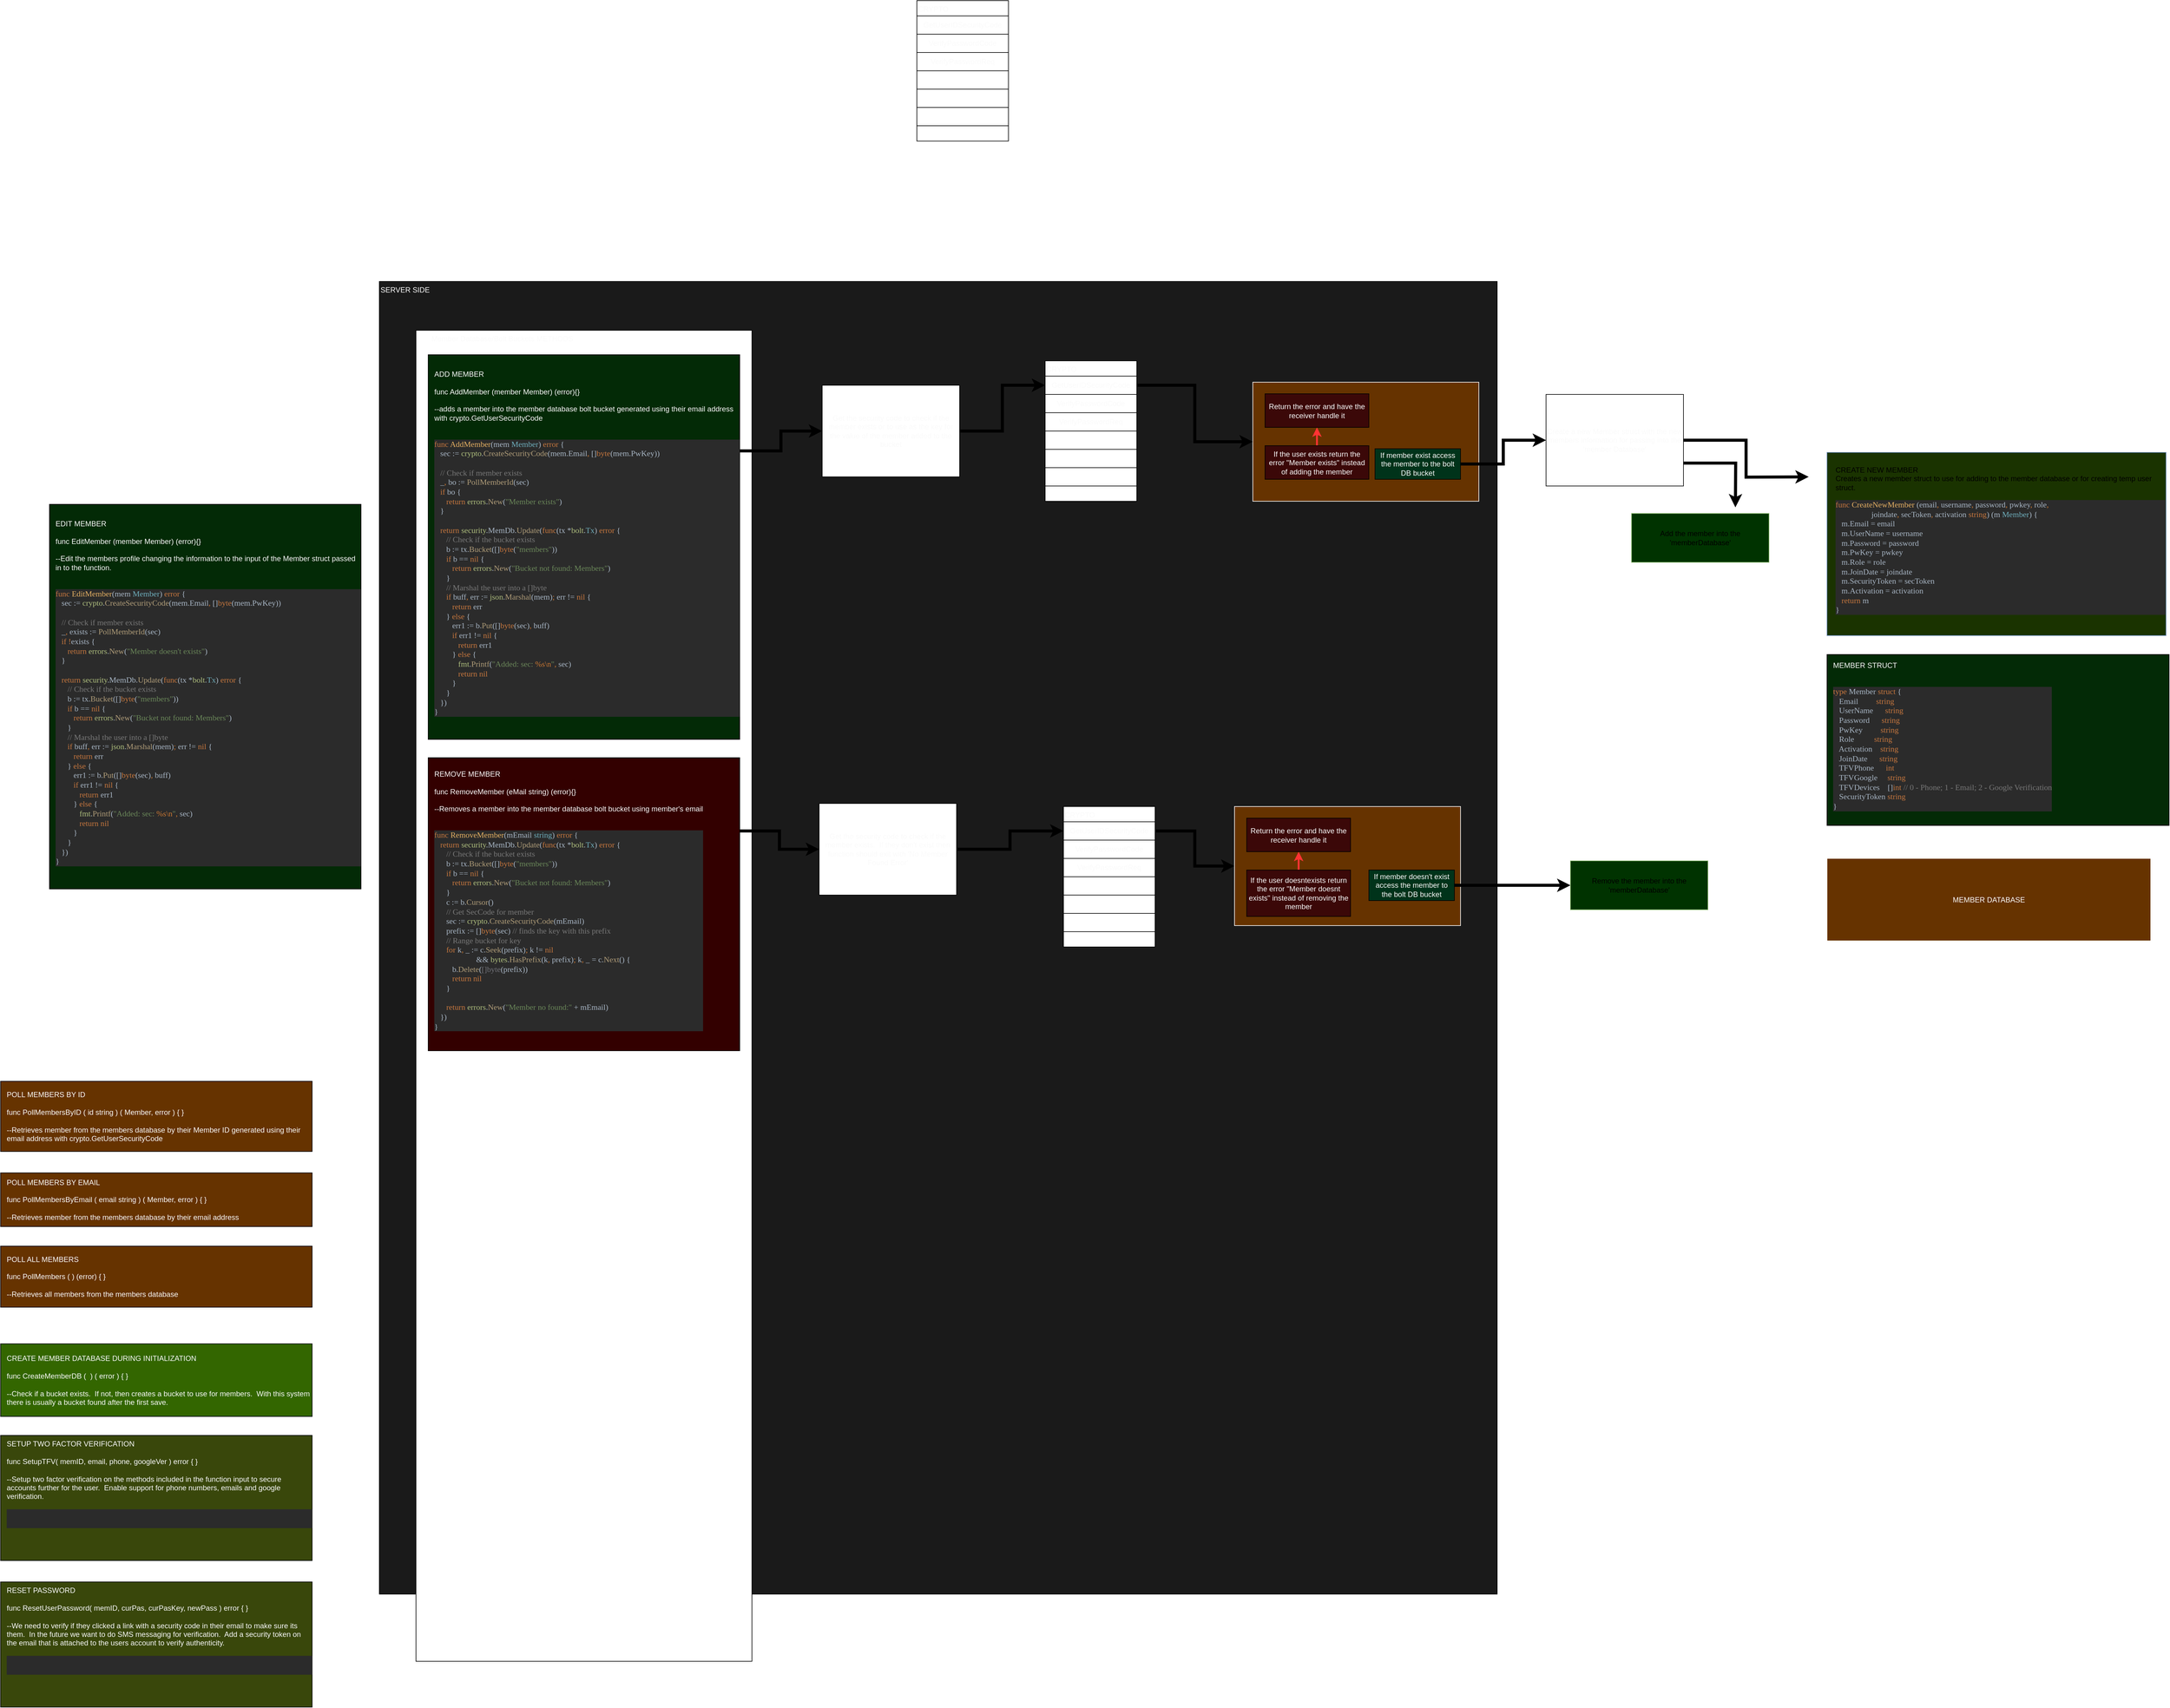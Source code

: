 <mxfile version="12.9.6" type="github">
  <diagram id="ODxXchdAwgTXNLU9TBr1" name="Page-1">
    <mxGraphModel dx="2569" dy="2229" grid="1" gridSize="10" guides="1" tooltips="1" connect="1" arrows="1" fold="1" page="1" pageScale="1" pageWidth="850" pageHeight="1100" math="0" shadow="0">
      <root>
        <mxCell id="0" />
        <mxCell id="1" parent="0" />
        <mxCell id="Krg5OAJmCBE884iFsZVr-60" value="SERVER SIDE" style="rounded=0;whiteSpace=wrap;html=1;fontColor=#FAFAFA;align=left;verticalAlign=top;fillColor=#1A1A1A;movable=0;resizable=0;rotatable=0;deletable=0;editable=0;connectable=0;" parent="1" vertex="1">
          <mxGeometry x="40" y="20" width="1830" height="2150" as="geometry" />
        </mxCell>
        <mxCell id="Krg5OAJmCBE884iFsZVr-41" value="" style="rounded=0;whiteSpace=wrap;html=1;strokeColor=#FFFFFF;fillColor=#663300;align=left;" parent="1" vertex="1">
          <mxGeometry x="1470" y="185" width="370" height="195" as="geometry" />
        </mxCell>
        <mxCell id="Krg5OAJmCBE884iFsZVr-9" value="CRYPTO" style="rounded=0;whiteSpace=wrap;html=1;fontColor=#FAFAFA;align=left;verticalAlign=top;" parent="1" vertex="1">
          <mxGeometry x="1130" y="150" width="150" height="230" as="geometry" />
        </mxCell>
        <mxCell id="Krg5OAJmCBE884iFsZVr-11" value="" style="rounded=0;whiteSpace=wrap;html=1;fontColor=#FAFAFA;" parent="1" vertex="1">
          <mxGeometry x="1130" y="295" width="150" height="30" as="geometry" />
        </mxCell>
        <mxCell id="Krg5OAJmCBE884iFsZVr-12" value="VerifyPasswordReq" style="rounded=0;whiteSpace=wrap;html=1;fontColor=#FAFAFA;" parent="1" vertex="1">
          <mxGeometry x="1130" y="235" width="150" height="30" as="geometry" />
        </mxCell>
        <mxCell id="Krg5OAJmCBE884iFsZVr-13" value="" style="rounded=0;whiteSpace=wrap;html=1;fontColor=#FAFAFA;" parent="1" vertex="1">
          <mxGeometry x="1130" y="325" width="150" height="30" as="geometry" />
        </mxCell>
        <mxCell id="eRZaWDwXWMxtU1EoFf1U-9" style="edgeStyle=orthogonalEdgeStyle;rounded=0;orthogonalLoop=1;jettySize=auto;html=1;exitX=1;exitY=0.5;exitDx=0;exitDy=0;entryX=0;entryY=0.5;entryDx=0;entryDy=0;strokeWidth=5;" edge="1" parent="1" source="Krg5OAJmCBE884iFsZVr-14" target="Krg5OAJmCBE884iFsZVr-41">
          <mxGeometry relative="1" as="geometry" />
        </mxCell>
        <mxCell id="Krg5OAJmCBE884iFsZVr-14" value="GetUserIDSecurityCode" style="rounded=0;whiteSpace=wrap;html=1;fontColor=#FAFAFA;" parent="1" vertex="1">
          <mxGeometry x="1130" y="175" width="150" height="30" as="geometry" />
        </mxCell>
        <mxCell id="Krg5OAJmCBE884iFsZVr-15" value="VerifyPasswordCode" style="rounded=0;whiteSpace=wrap;html=1;fontColor=#FAFAFA;" parent="1" vertex="1">
          <mxGeometry x="1130" y="205" width="150" height="30" as="geometry" />
        </mxCell>
        <mxCell id="Krg5OAJmCBE884iFsZVr-19" value="&amp;nbsp;&amp;nbsp;&amp;nbsp;&amp;nbsp;&amp;nbsp;&amp;nbsp; Member Database/Bolt Buckets METHODS" style="rounded=0;whiteSpace=wrap;html=1;fontColor=#FAFAFA;align=left;verticalAlign=top;" parent="1" vertex="1">
          <mxGeometry x="100" y="100" width="550" height="2180" as="geometry" />
        </mxCell>
        <mxCell id="eRZaWDwXWMxtU1EoFf1U-7" style="edgeStyle=orthogonalEdgeStyle;rounded=0;orthogonalLoop=1;jettySize=auto;html=1;exitX=1;exitY=0.25;exitDx=0;exitDy=0;entryX=0;entryY=0.5;entryDx=0;entryDy=0;strokeWidth=5;" edge="1" parent="1" source="Krg5OAJmCBE884iFsZVr-8" target="Krg5OAJmCBE884iFsZVr-26">
          <mxGeometry relative="1" as="geometry" />
        </mxCell>
        <mxCell id="Krg5OAJmCBE884iFsZVr-8" value="&lt;div&gt;ADD MEMBER&lt;br&gt;&lt;/div&gt;&lt;div&gt;&lt;br&gt;&lt;/div&gt;&lt;div&gt;func AddMember (member Member) (error){}&lt;/div&gt;&lt;div&gt;&lt;br&gt;&lt;/div&gt;&lt;div&gt;--adds a member into the member database bolt bucket generated using their email address with crypto.GetUserSecurityCode&lt;/div&gt;&lt;div&gt;&lt;br&gt;&lt;/div&gt;&lt;div&gt;&lt;pre style=&quot;background-color: #2b2b2b ; color: #a9b7c6 ; font-family: &amp;#34;consolas&amp;#34; ; font-size: 9.8pt&quot;&gt;&lt;span style=&quot;color: #c7773e&quot;&gt;func &lt;/span&gt;&lt;span style=&quot;color: #e6b163&quot;&gt;AddMember&lt;/span&gt;(mem &lt;span style=&quot;color: #6fafbd&quot;&gt;Member&lt;/span&gt;) &lt;span style=&quot;color: #c7773e&quot;&gt;error &lt;/span&gt;{&lt;br&gt;   sec := &lt;span style=&quot;color: #afbf7e&quot;&gt;crypto&lt;/span&gt;.&lt;span style=&quot;color: #b09d79&quot;&gt;CreateSecurityCode&lt;/span&gt;(mem.Email&lt;span style=&quot;color: #cc7832&quot;&gt;, &lt;/span&gt;[]&lt;span style=&quot;color: #c7773e&quot;&gt;byte&lt;/span&gt;(mem.PwKey))&lt;br&gt;&lt;br&gt;   &lt;span style=&quot;color: #787878&quot;&gt;// Check if member exists&lt;br&gt;&lt;/span&gt;&lt;span style=&quot;color: #787878&quot;&gt;   &lt;/span&gt;_&lt;span style=&quot;color: #cc7832&quot;&gt;, &lt;/span&gt;bo := &lt;span style=&quot;color: #b09d79&quot;&gt;PollMemberId&lt;/span&gt;(sec)&lt;br&gt;   &lt;span style=&quot;color: #c7773e&quot;&gt;if &lt;/span&gt;bo {&lt;br&gt;      &lt;span style=&quot;color: #c7773e&quot;&gt;return &lt;/span&gt;&lt;span style=&quot;color: #afbf7e&quot;&gt;errors&lt;/span&gt;.&lt;span style=&quot;color: #b09d79&quot;&gt;New&lt;/span&gt;(&lt;span style=&quot;color: #6a8759&quot;&gt;&quot;Member exists&quot;&lt;/span&gt;)&lt;br&gt;   }&lt;br&gt;&lt;br&gt;   &lt;span style=&quot;color: #c7773e&quot;&gt;return &lt;/span&gt;&lt;span style=&quot;color: #afbf7e&quot;&gt;security&lt;/span&gt;.MemDb.&lt;span style=&quot;color: #b09d79&quot;&gt;Update&lt;/span&gt;(&lt;span style=&quot;color: #c7773e&quot;&gt;func&lt;/span&gt;(tx *&lt;span style=&quot;color: #afbf7e&quot;&gt;bolt&lt;/span&gt;.&lt;span style=&quot;color: #6fafbd&quot;&gt;Tx&lt;/span&gt;) &lt;span style=&quot;color: #c7773e&quot;&gt;error &lt;/span&gt;{&lt;br&gt;      &lt;span style=&quot;color: #787878&quot;&gt;// Check if the bucket exists&lt;br&gt;&lt;/span&gt;&lt;span style=&quot;color: #787878&quot;&gt;      &lt;/span&gt;b := tx.&lt;span style=&quot;color: #b09d79&quot;&gt;Bucket&lt;/span&gt;([]&lt;span style=&quot;color: #c7773e&quot;&gt;byte&lt;/span&gt;(&lt;span style=&quot;color: #6a8759&quot;&gt;&quot;members&quot;&lt;/span&gt;))&lt;br&gt;      &lt;span style=&quot;color: #c7773e&quot;&gt;if &lt;/span&gt;b == &lt;span style=&quot;color: #c7773e&quot;&gt;nil &lt;/span&gt;{&lt;br&gt;         &lt;span style=&quot;color: #c7773e&quot;&gt;return &lt;/span&gt;&lt;span style=&quot;color: #afbf7e&quot;&gt;errors&lt;/span&gt;.&lt;span style=&quot;color: #b09d79&quot;&gt;New&lt;/span&gt;(&lt;span style=&quot;color: #6a8759&quot;&gt;&quot;Bucket not found: Members&quot;&lt;/span&gt;)&lt;br&gt;      }&lt;br&gt;      &lt;span style=&quot;color: #787878&quot;&gt;// Marshal the user into a []byte&lt;br&gt;&lt;/span&gt;&lt;span style=&quot;color: #787878&quot;&gt;      &lt;/span&gt;&lt;span style=&quot;color: #c7773e&quot;&gt;if &lt;/span&gt;buff&lt;span style=&quot;color: #cc7832&quot;&gt;, &lt;/span&gt;err := &lt;span style=&quot;color: #afbf7e&quot;&gt;json&lt;/span&gt;.&lt;span style=&quot;color: #b09d79&quot;&gt;Marshal&lt;/span&gt;(mem)&lt;span style=&quot;color: #cc7832&quot;&gt;; &lt;/span&gt;err != &lt;span style=&quot;color: #c7773e&quot;&gt;nil &lt;/span&gt;{&lt;br&gt;         &lt;span style=&quot;color: #c7773e&quot;&gt;return &lt;/span&gt;err&lt;br&gt;      } &lt;span style=&quot;color: #c7773e&quot;&gt;else &lt;/span&gt;{&lt;br&gt;         err1 := b.&lt;span style=&quot;color: #b09d79&quot;&gt;Put&lt;/span&gt;([]&lt;span style=&quot;color: #c7773e&quot;&gt;byte&lt;/span&gt;(sec)&lt;span style=&quot;color: #cc7832&quot;&gt;, &lt;/span&gt;buff)&lt;br&gt;         &lt;span style=&quot;color: #c7773e&quot;&gt;if &lt;/span&gt;err1 != &lt;span style=&quot;color: #c7773e&quot;&gt;nil &lt;/span&gt;{&lt;br&gt;            &lt;span style=&quot;color: #c7773e&quot;&gt;return &lt;/span&gt;err1&lt;br&gt;         } &lt;span style=&quot;color: #c7773e&quot;&gt;else &lt;/span&gt;{&lt;br&gt;            &lt;span style=&quot;color: #afbf7e&quot;&gt;fmt&lt;/span&gt;.&lt;span style=&quot;color: #b09d79&quot;&gt;Printf&lt;/span&gt;(&lt;span style=&quot;color: #6a8759&quot;&gt;&quot;Added: sec: &lt;/span&gt;&lt;span style=&quot;color: #cc7832&quot;&gt;%s\n&lt;/span&gt;&lt;span style=&quot;color: #6a8759&quot;&gt;&quot;&lt;/span&gt;&lt;span style=&quot;color: #cc7832&quot;&gt;, &lt;/span&gt;sec)&lt;br&gt;            &lt;span style=&quot;color: #c7773e&quot;&gt;return nil&lt;br&gt;&lt;/span&gt;&lt;span style=&quot;color: #c7773e&quot;&gt;         &lt;/span&gt;}&lt;br&gt;      }&lt;br&gt;   })&lt;br&gt;}&lt;/pre&gt;&lt;/div&gt;" style="rounded=0;whiteSpace=wrap;html=1;fontColor=#FAFAFA;align=left;spacingLeft=8;fillColor=#032A06;" parent="1" vertex="1">
          <mxGeometry x="120" y="140" width="510" height="630" as="geometry" />
        </mxCell>
        <mxCell id="eRZaWDwXWMxtU1EoFf1U-29" style="edgeStyle=orthogonalEdgeStyle;rounded=0;orthogonalLoop=1;jettySize=auto;html=1;exitX=1;exitY=0.25;exitDx=0;exitDy=0;entryX=0;entryY=0.5;entryDx=0;entryDy=0;strokeWidth=5;" edge="1" parent="1" source="Krg5OAJmCBE884iFsZVr-21" target="eRZaWDwXWMxtU1EoFf1U-17">
          <mxGeometry relative="1" as="geometry" />
        </mxCell>
        <mxCell id="Krg5OAJmCBE884iFsZVr-21" value="&lt;div&gt;REMOVE MEMBER&lt;br&gt;&lt;/div&gt;&lt;div&gt;&lt;br&gt;&lt;/div&gt;&lt;div&gt;func RemoveMember (eMail string) (error){}&lt;/div&gt;&lt;div&gt;&lt;br&gt;&lt;/div&gt;&lt;div&gt;--Removes a member into the member database bolt bucket using member&#39;s email&lt;br&gt;&lt;/div&gt;&lt;div&gt;&lt;br&gt;&lt;/div&gt;&lt;div&gt;&lt;pre style=&quot;background-color: #2b2b2b ; color: #a9b7c6 ; font-family: &amp;#34;consolas&amp;#34; ; font-size: 9.8pt&quot;&gt;&lt;span style=&quot;color: #c7773e&quot;&gt;func &lt;/span&gt;&lt;span style=&quot;color: #e6b163&quot;&gt;RemoveMember&lt;/span&gt;(mEmail &lt;span style=&quot;color: #6fafbd&quot;&gt;string&lt;/span&gt;) &lt;span style=&quot;color: #c7773e&quot;&gt;error &lt;/span&gt;{&lt;br&gt;   &lt;span style=&quot;color: #c7773e&quot;&gt;return &lt;/span&gt;&lt;span style=&quot;color: #afbf7e&quot;&gt;security&lt;/span&gt;.MemDb.&lt;span style=&quot;color: #b09d79&quot;&gt;Update&lt;/span&gt;(&lt;span style=&quot;color: #c7773e&quot;&gt;func&lt;/span&gt;(tx *&lt;span style=&quot;color: #afbf7e&quot;&gt;bolt&lt;/span&gt;.&lt;span style=&quot;color: #6fafbd&quot;&gt;Tx&lt;/span&gt;) &lt;span style=&quot;color: #c7773e&quot;&gt;error &lt;/span&gt;{&lt;br&gt;      &lt;span style=&quot;color: #787878&quot;&gt;// Check if the bucket exists&lt;br&gt;&lt;/span&gt;&lt;span style=&quot;color: #787878&quot;&gt;      &lt;/span&gt;b := tx.&lt;span style=&quot;color: #b09d79&quot;&gt;Bucket&lt;/span&gt;([]&lt;span style=&quot;color: #c7773e&quot;&gt;byte&lt;/span&gt;(&lt;span style=&quot;color: #6a8759&quot;&gt;&quot;members&quot;&lt;/span&gt;))&lt;br&gt;      &lt;span style=&quot;color: #c7773e&quot;&gt;if &lt;/span&gt;b == &lt;span style=&quot;color: #c7773e&quot;&gt;nil &lt;/span&gt;{&lt;br&gt;         &lt;span style=&quot;color: #c7773e&quot;&gt;return &lt;/span&gt;&lt;span style=&quot;color: #afbf7e&quot;&gt;errors&lt;/span&gt;.&lt;span style=&quot;color: #b09d79&quot;&gt;New&lt;/span&gt;(&lt;span style=&quot;color: #6a8759&quot;&gt;&quot;Bucket not found: Members&quot;&lt;/span&gt;)&lt;br&gt;      }&lt;br&gt;      c := b.&lt;span style=&quot;color: #b09d79&quot;&gt;Cursor&lt;/span&gt;()&lt;br&gt;      &lt;span style=&quot;color: #787878&quot;&gt;// Get SecCode for member&lt;br&gt;&lt;/span&gt;&lt;span style=&quot;color: #787878&quot;&gt;      &lt;/span&gt;sec := &lt;span style=&quot;color: #afbf7e&quot;&gt;crypto&lt;/span&gt;.&lt;span style=&quot;color: #b09d79&quot;&gt;CreateSecurityCode&lt;/span&gt;(mEmail&lt;span style=&quot;color: #6fafbd&quot;&gt;&lt;/span&gt;)&lt;br&gt;      prefix := []&lt;span style=&quot;color: #c7773e&quot;&gt;byte&lt;/span&gt;(sec) &lt;span style=&quot;color: #787878&quot;&gt;// finds the key with this prefix&lt;br&gt;&lt;/span&gt;&lt;span style=&quot;color: #787878&quot;&gt;      // Range bucket for key&lt;br&gt;&lt;/span&gt;&lt;span style=&quot;color: #787878&quot;&gt;      &lt;/span&gt;&lt;span style=&quot;color: #c7773e&quot;&gt;for &lt;/span&gt;k&lt;span style=&quot;color: #cc7832&quot;&gt;, &lt;/span&gt;_ := c.&lt;span style=&quot;color: #b09d79&quot;&gt;Seek&lt;/span&gt;(prefix)&lt;span style=&quot;color: #cc7832&quot;&gt;; &lt;/span&gt;k != &lt;span style=&quot;color: #c7773e&quot;&gt;nil &lt;/span&gt;&lt;br&gt;                     &amp;amp;&amp;amp; &lt;span style=&quot;color: #afbf7e&quot;&gt;bytes&lt;/span&gt;.&lt;span style=&quot;color: #b09d79&quot;&gt;HasPrefix&lt;/span&gt;(k&lt;span style=&quot;color: #cc7832&quot;&gt;, &lt;/span&gt;prefix)&lt;span style=&quot;color: #cc7832&quot;&gt;; &lt;/span&gt;k&lt;span style=&quot;color: #cc7832&quot;&gt;, &lt;/span&gt;_ = c.&lt;span style=&quot;color: #b09d79&quot;&gt;Next&lt;/span&gt;() {&lt;br&gt;         b.&lt;span style=&quot;color: #b09d79&quot;&gt;Delete&lt;/span&gt;(&lt;span style=&quot;color: #72737a&quot;&gt;[]byte&lt;/span&gt;(prefix))&lt;br&gt;         &lt;span style=&quot;color: #c7773e&quot;&gt;return nil&lt;br&gt;&lt;/span&gt;&lt;span style=&quot;color: #c7773e&quot;&gt;      &lt;/span&gt;}&lt;br&gt;&lt;br&gt;      &lt;span style=&quot;color: #c7773e&quot;&gt;return &lt;/span&gt;&lt;span style=&quot;color: #afbf7e&quot;&gt;errors&lt;/span&gt;.&lt;span style=&quot;color: #b09d79&quot;&gt;New&lt;/span&gt;(&lt;span style=&quot;color: #6a8759&quot;&gt;&quot;Member no found:&quot; &lt;/span&gt;+ mEmail&lt;span style=&quot;color: #6fafbd&quot;&gt;&lt;/span&gt;)&lt;br&gt;   })&lt;br&gt;}&lt;/pre&gt;&lt;/div&gt;" style="rounded=0;whiteSpace=wrap;html=1;fontColor=#FAFAFA;align=left;spacingLeft=8;fillColor=#330000;" parent="1" vertex="1">
          <mxGeometry x="120" y="800" width="510" height="480" as="geometry" />
        </mxCell>
        <mxCell id="Krg5OAJmCBE884iFsZVr-22" value="&lt;div&gt;POLL ALL MEMBERS&lt;br&gt;&lt;/div&gt;&lt;div&gt;&lt;br&gt;&lt;/div&gt;&lt;div&gt;func PollMembers ( ) (error) { }&lt;/div&gt;&lt;div&gt;&lt;br&gt;&lt;/div&gt;&lt;div&gt;--Retrieves all members from the members database&lt;br&gt;&lt;/div&gt;" style="rounded=0;whiteSpace=wrap;html=1;fontColor=#FAFAFA;align=left;spacingLeft=8;fillColor=#663300;" parent="1" vertex="1">
          <mxGeometry x="-580" y="1600" width="510" height="100" as="geometry" />
        </mxCell>
        <mxCell id="Krg5OAJmCBE884iFsZVr-23" value="&lt;div&gt;POLL MEMBERS BY ID&lt;br&gt;&lt;/div&gt;&lt;div&gt;&lt;br&gt;&lt;/div&gt;&lt;div&gt;func PollMembersByID ( id string ) ( Member, error ) { }&lt;/div&gt;&lt;div&gt;&lt;br&gt;&lt;/div&gt;&lt;div&gt;--Retrieves member from the members database by their Member ID generated using their email address with crypto.GetUserSecurityCode&lt;br&gt;&lt;/div&gt;" style="rounded=0;whiteSpace=wrap;html=1;fontColor=#FAFAFA;align=left;spacingLeft=8;fillColor=#663300;" parent="1" vertex="1">
          <mxGeometry x="-580" y="1330" width="510" height="115" as="geometry" />
        </mxCell>
        <mxCell id="Krg5OAJmCBE884iFsZVr-24" value="&lt;div&gt;POLL MEMBERS BY EMAIL&lt;br&gt;&lt;/div&gt;&lt;div&gt;&lt;br&gt;&lt;/div&gt;&lt;div&gt;func PollMembersByEmail ( email string ) ( Member, error ) { }&lt;/div&gt;&lt;div&gt;&lt;br&gt;&lt;/div&gt;&lt;div&gt;--Retrieves member from the members database by their email address&lt;br&gt;&lt;/div&gt;" style="rounded=0;whiteSpace=wrap;html=1;fontColor=#FAFAFA;align=left;spacingLeft=8;fillColor=#663300;" parent="1" vertex="1">
          <mxGeometry x="-580" y="1480" width="510" height="88" as="geometry" />
        </mxCell>
        <mxCell id="Krg5OAJmCBE884iFsZVr-25" value="&lt;div&gt;CREATE MEMBER DATABASE DURING INITIALIZATION&lt;br&gt;&lt;/div&gt;&lt;div&gt;&lt;br&gt;&lt;/div&gt;&lt;div&gt;func CreateMemberDB (&amp;nbsp; ) ( error ) { }&lt;/div&gt;&lt;div&gt;&lt;br&gt;&lt;/div&gt;&lt;div&gt;--Check if a bucket exists.&amp;nbsp; If not, then creates a bucket to use for members.&amp;nbsp; With this system there is usually a bucket found after the first save.&lt;br&gt;&lt;/div&gt;" style="rounded=0;whiteSpace=wrap;html=1;fontColor=#FAFAFA;align=left;spacingLeft=8;fillColor=#336600;" parent="1" vertex="1">
          <mxGeometry x="-580" y="1760" width="510" height="119" as="geometry" />
        </mxCell>
        <mxCell id="eRZaWDwXWMxtU1EoFf1U-8" style="edgeStyle=orthogonalEdgeStyle;rounded=0;orthogonalLoop=1;jettySize=auto;html=1;exitX=1;exitY=0.5;exitDx=0;exitDy=0;entryX=0;entryY=0.5;entryDx=0;entryDy=0;strokeWidth=5;" edge="1" parent="1" source="Krg5OAJmCBE884iFsZVr-26" target="Krg5OAJmCBE884iFsZVr-14">
          <mxGeometry relative="1" as="geometry" />
        </mxCell>
        <mxCell id="Krg5OAJmCBE884iFsZVr-26" value="Get the security code to check if the member exists or to use as the key for the value of the member added to the bucket" style="rounded=0;whiteSpace=wrap;html=1;fontColor=#FAFAFA;" parent="1" vertex="1">
          <mxGeometry x="765" y="190" width="225" height="150" as="geometry" />
        </mxCell>
        <mxCell id="Krg5OAJmCBE884iFsZVr-45" style="edgeStyle=orthogonalEdgeStyle;rounded=0;orthogonalLoop=1;jettySize=auto;html=1;exitX=0.5;exitY=0;exitDx=0;exitDy=0;entryX=0.5;entryY=1;entryDx=0;entryDy=0;strokeColor=#FF3333;strokeWidth=3;" parent="1" source="Krg5OAJmCBE884iFsZVr-29" target="Krg5OAJmCBE884iFsZVr-44" edge="1">
          <mxGeometry relative="1" as="geometry" />
        </mxCell>
        <mxCell id="Krg5OAJmCBE884iFsZVr-29" value="If the user exists return the error &quot;Member exists&quot; instead of adding the member" style="rounded=0;whiteSpace=wrap;html=1;fontColor=#FAFAFA;fillColor=#3B0808;" parent="1" vertex="1">
          <mxGeometry x="1490" y="289" width="170" height="55" as="geometry" />
        </mxCell>
        <mxCell id="Krg5OAJmCBE884iFsZVr-33" value="MEMBER DATABASE" style="rounded=0;whiteSpace=wrap;html=1;fontColor=#FAFAFA;strokeColor=#FFFFFF;fillColor=#663300;" parent="1" vertex="1">
          <mxGeometry x="2410" y="965" width="530" height="135" as="geometry" />
        </mxCell>
        <mxCell id="eRZaWDwXWMxtU1EoFf1U-13" style="edgeStyle=orthogonalEdgeStyle;rounded=0;orthogonalLoop=1;jettySize=auto;html=1;exitX=1;exitY=0.5;exitDx=0;exitDy=0;strokeWidth=5;" edge="1" parent="1" source="Krg5OAJmCBE884iFsZVr-35" target="eRZaWDwXWMxtU1EoFf1U-10">
          <mxGeometry relative="1" as="geometry" />
        </mxCell>
        <mxCell id="Krg5OAJmCBE884iFsZVr-35" value="&lt;div&gt;If member exist access the member to the bolt DB bucket&lt;br&gt;&lt;/div&gt;" style="rounded=0;whiteSpace=wrap;html=1;fontColor=#FAFAFA;fillColor=#00331A;" parent="1" vertex="1">
          <mxGeometry x="1670" y="294" width="140" height="50" as="geometry" />
        </mxCell>
        <mxCell id="Krg5OAJmCBE884iFsZVr-44" value="Return the error and have the receiver handle it" style="rounded=0;whiteSpace=wrap;html=1;fontColor=#FAFAFA;fillColor=#3B0808;" parent="1" vertex="1">
          <mxGeometry x="1490" y="204" width="170" height="55" as="geometry" />
        </mxCell>
        <mxCell id="cZtBj0m-440TL1Us-F3j-1" value="&lt;div&gt;RESET PASSWORD&lt;br&gt;&lt;/div&gt;&lt;div&gt;&lt;br&gt;&lt;/div&gt;&lt;div&gt;func ResetUserPassword( memID, curPas, curPasKey, newPass ) error { }&lt;/div&gt;&lt;div&gt;&lt;br&gt;&lt;/div&gt;&lt;div&gt;--We need to verify if they clicked a link with a security code in their email to make sure its them.&amp;nbsp; In the future we want to do SMS messaging for verification.&amp;nbsp; Add a security token on the email that is attached to the users account to verify authenticity.&lt;br&gt;&lt;/div&gt;&lt;div&gt;&lt;pre style=&quot;background-color: #2b2b2b ; color: #a9b7c6 ; font-family: &amp;#34;consolas&amp;#34; ; font-size: 9.8pt&quot;&gt;&lt;br&gt;&lt;br&gt;&lt;/pre&gt;&lt;/div&gt;" style="rounded=0;whiteSpace=wrap;html=1;fontColor=#FAFAFA;align=left;spacingLeft=8;fillColor=#39470B;verticalAlign=top;" parent="1" vertex="1">
          <mxGeometry x="-580" y="2150" width="510" height="205" as="geometry" />
        </mxCell>
        <mxCell id="cZtBj0m-440TL1Us-F3j-2" value="&lt;div&gt;SETUP TWO FACTOR VERIFICATION&lt;br&gt;&lt;/div&gt;&lt;div&gt;&lt;br&gt;&lt;/div&gt;&lt;div&gt;func SetupTFV( memID, email, phone, googleVer ) error { }&lt;/div&gt;&lt;div&gt;&lt;br&gt;&lt;/div&gt;&lt;div&gt;--Setup two factor verification on the methods included in the function input to secure accounts further for the user.&amp;nbsp; Enable support for phone numbers, emails and google verification.&lt;br&gt;&lt;/div&gt;&lt;div&gt;&lt;pre style=&quot;background-color: #2b2b2b ; color: #a9b7c6 ; font-family: &amp;#34;consolas&amp;#34; ; font-size: 9.8pt&quot;&gt;&lt;br&gt;&lt;br&gt;&lt;/pre&gt;&lt;/div&gt;" style="rounded=0;whiteSpace=wrap;html=1;fontColor=#FAFAFA;align=left;spacingLeft=8;fillColor=#39470B;verticalAlign=top;" parent="1" vertex="1">
          <mxGeometry x="-580" y="1910" width="510" height="205" as="geometry" />
        </mxCell>
        <mxCell id="cZtBj0m-440TL1Us-F3j-3" value="&lt;div&gt;MEMBER STRUCT&lt;br&gt;&lt;/div&gt;&lt;div&gt;&lt;br&gt;&lt;/div&gt;&lt;div&gt;&lt;pre style=&quot;background-color: #2b2b2b ; color: #a9b7c6 ; font-family: &amp;#34;consolas&amp;#34; ; font-size: 9.8pt&quot;&gt;&lt;span style=&quot;color: #c7773e&quot;&gt;type &lt;/span&gt;Member &lt;span style=&quot;color: #c7773e&quot;&gt;struct &lt;/span&gt;{&lt;br&gt;   Email         &lt;span style=&quot;color: #c7773e&quot;&gt;string&lt;br&gt;&lt;/span&gt;&lt;span style=&quot;color: #c7773e&quot;&gt;   &lt;/span&gt;UserName      &lt;span style=&quot;color: #c7773e&quot;&gt;string&lt;br&gt;&lt;/span&gt;&lt;span style=&quot;color: #c7773e&quot;&gt;   &lt;/span&gt;Password      &lt;span style=&quot;color: #c7773e&quot;&gt;string&lt;br&gt;&lt;/span&gt;&lt;span style=&quot;color: #c7773e&quot;&gt;   &lt;/span&gt;PwKey         &lt;span style=&quot;color: #c7773e&quot;&gt;string&lt;br&gt;&lt;/span&gt;&lt;span style=&quot;color: #c7773e&quot;&gt;   &lt;/span&gt;Role          &lt;span style=&quot;color: #c7773e&quot;&gt;string&lt;br&gt;&lt;/span&gt;&lt;span style=&quot;color: #c7773e&quot;&gt;   &lt;/span&gt;Activation    &lt;span style=&quot;color: #c7773e&quot;&gt;string&lt;br&gt;&lt;/span&gt;&lt;span style=&quot;color: #c7773e&quot;&gt;   &lt;/span&gt;JoinDate      &lt;span style=&quot;color: #c7773e&quot;&gt;string&lt;br&gt;&lt;/span&gt;&lt;span style=&quot;color: #c7773e&quot;&gt;   &lt;/span&gt;TFVPhone      &lt;span style=&quot;color: #c7773e&quot;&gt;int&lt;br&gt;&lt;/span&gt;&lt;span style=&quot;color: #c7773e&quot;&gt;   &lt;/span&gt;TFVGoogle     &lt;span style=&quot;color: #c7773e&quot;&gt;string&lt;br&gt;&lt;/span&gt;&lt;span style=&quot;color: #c7773e&quot;&gt;   &lt;/span&gt;TFVDevices    []&lt;span style=&quot;color: #c7773e&quot;&gt;int &lt;/span&gt;&lt;span style=&quot;color: #787878&quot;&gt;// 0 - Phone; 1 - Email; 2 - Google Verification&lt;br&gt;&lt;/span&gt;&lt;span style=&quot;color: #787878&quot;&gt;   &lt;/span&gt;SecurityToken &lt;span style=&quot;color: #c7773e&quot;&gt;string&lt;br&gt;&lt;/span&gt;}&lt;/pre&gt;&lt;/div&gt;" style="rounded=0;whiteSpace=wrap;html=1;fontColor=#FAFAFA;align=left;spacingLeft=8;fillColor=#032A06;" parent="1" vertex="1">
          <mxGeometry x="2410" y="631" width="560" height="280" as="geometry" />
        </mxCell>
        <mxCell id="eRZaWDwXWMxtU1EoFf1U-1" value="CRYPTO" style="rounded=0;whiteSpace=wrap;html=1;fontColor=#FAFAFA;align=left;verticalAlign=top;" vertex="1" parent="1">
          <mxGeometry x="920" y="-440" width="150" height="230" as="geometry" />
        </mxCell>
        <mxCell id="eRZaWDwXWMxtU1EoFf1U-2" value="" style="rounded=0;whiteSpace=wrap;html=1;fontColor=#FAFAFA;" vertex="1" parent="1">
          <mxGeometry x="920" y="-295" width="150" height="30" as="geometry" />
        </mxCell>
        <mxCell id="eRZaWDwXWMxtU1EoFf1U-3" value="VerifyPasswordReq" style="rounded=0;whiteSpace=wrap;html=1;fontColor=#FAFAFA;" vertex="1" parent="1">
          <mxGeometry x="920" y="-355" width="150" height="30" as="geometry" />
        </mxCell>
        <mxCell id="eRZaWDwXWMxtU1EoFf1U-4" value="" style="rounded=0;whiteSpace=wrap;html=1;fontColor=#FAFAFA;" vertex="1" parent="1">
          <mxGeometry x="920" y="-265" width="150" height="30" as="geometry" />
        </mxCell>
        <mxCell id="eRZaWDwXWMxtU1EoFf1U-5" value="GetUserIDSecurityCode" style="rounded=0;whiteSpace=wrap;html=1;fontColor=#FAFAFA;" vertex="1" parent="1">
          <mxGeometry x="920" y="-415" width="150" height="30" as="geometry" />
        </mxCell>
        <mxCell id="eRZaWDwXWMxtU1EoFf1U-6" value="VerifyPasswordCode" style="rounded=0;whiteSpace=wrap;html=1;fontColor=#FAFAFA;" vertex="1" parent="1">
          <mxGeometry x="920" y="-385" width="150" height="30" as="geometry" />
        </mxCell>
        <mxCell id="eRZaWDwXWMxtU1EoFf1U-14" style="edgeStyle=orthogonalEdgeStyle;rounded=0;orthogonalLoop=1;jettySize=auto;html=1;exitX=1;exitY=0.5;exitDx=0;exitDy=0;strokeWidth=5;" edge="1" parent="1" source="eRZaWDwXWMxtU1EoFf1U-10">
          <mxGeometry relative="1" as="geometry">
            <mxPoint x="2380" y="340" as="targetPoint" />
          </mxGeometry>
        </mxCell>
        <mxCell id="eRZaWDwXWMxtU1EoFf1U-16" style="edgeStyle=orthogonalEdgeStyle;rounded=0;orthogonalLoop=1;jettySize=auto;html=1;exitX=1;exitY=0.75;exitDx=0;exitDy=0;strokeWidth=5;" edge="1" parent="1" source="eRZaWDwXWMxtU1EoFf1U-10">
          <mxGeometry relative="1" as="geometry">
            <mxPoint x="2260" y="390" as="targetPoint" />
          </mxGeometry>
        </mxCell>
        <mxCell id="eRZaWDwXWMxtU1EoFf1U-10" value="Create a new Member struct with the new members information for passing into the &#39;member Database&#39;" style="rounded=0;whiteSpace=wrap;html=1;fontColor=#FAFAFA;" vertex="1" parent="1">
          <mxGeometry x="1950" y="205" width="225" height="150" as="geometry" />
        </mxCell>
        <mxCell id="eRZaWDwXWMxtU1EoFf1U-11" value="&lt;div&gt;EDIT MEMBER&lt;br&gt;&lt;/div&gt;&lt;div&gt;&lt;br&gt;&lt;/div&gt;&lt;div&gt;func EditMember (member Member) (error){}&lt;/div&gt;&lt;div&gt;&lt;br&gt;&lt;/div&gt;&lt;div&gt;--Edit the members profile changing the information to the input of the Member struct passed in to the function.&lt;br&gt;&lt;/div&gt;&lt;div&gt;&lt;br&gt;&lt;/div&gt;&lt;div&gt;&lt;pre style=&quot;background-color: #2b2b2b ; color: #a9b7c6 ; font-family: &amp;#34;consolas&amp;#34; ; font-size: 9.8pt&quot;&gt;&lt;span style=&quot;color: #c7773e&quot;&gt;func &lt;/span&gt;&lt;span style=&quot;color: #e6b163&quot;&gt;EditMember&lt;/span&gt;(mem &lt;span style=&quot;color: #6fafbd&quot;&gt;Member&lt;/span&gt;) &lt;span style=&quot;color: #c7773e&quot;&gt;error &lt;/span&gt;{&lt;br&gt;   sec := &lt;span style=&quot;color: #afbf7e&quot;&gt;crypto&lt;/span&gt;.&lt;span style=&quot;color: #b09d79&quot;&gt;CreateSecurityCode&lt;/span&gt;(mem.Email&lt;span style=&quot;color: #cc7832&quot;&gt;, &lt;/span&gt;[]&lt;span style=&quot;color: #c7773e&quot;&gt;byte&lt;/span&gt;(mem.PwKey))&lt;br&gt;&lt;br&gt;   &lt;span style=&quot;color: #787878&quot;&gt;// Check if member exists&lt;br&gt;&lt;/span&gt;&lt;span style=&quot;color: #787878&quot;&gt;   &lt;/span&gt;_&lt;span style=&quot;color: #cc7832&quot;&gt;, &lt;/span&gt;exists := &lt;span style=&quot;color: #b09d79&quot;&gt;PollMemberId&lt;/span&gt;(sec)&lt;br&gt;   &lt;span style=&quot;color: #c7773e&quot;&gt;if !&lt;/span&gt;&lt;span style=&quot;color: #cc7832&quot;&gt;&lt;/span&gt;exists {&lt;br&gt;      &lt;span style=&quot;color: #c7773e&quot;&gt;return &lt;/span&gt;&lt;span style=&quot;color: #afbf7e&quot;&gt;errors&lt;/span&gt;.&lt;span style=&quot;color: #b09d79&quot;&gt;New&lt;/span&gt;(&lt;span style=&quot;color: #6a8759&quot;&gt;&quot;Member doesn&#39;t exists&quot;&lt;/span&gt;)&lt;br&gt;   }&lt;br&gt;&lt;br&gt;   &lt;span style=&quot;color: #c7773e&quot;&gt;return &lt;/span&gt;&lt;span style=&quot;color: #afbf7e&quot;&gt;security&lt;/span&gt;.MemDb.&lt;span style=&quot;color: #b09d79&quot;&gt;Update&lt;/span&gt;(&lt;span style=&quot;color: #c7773e&quot;&gt;func&lt;/span&gt;(tx *&lt;span style=&quot;color: #afbf7e&quot;&gt;bolt&lt;/span&gt;.&lt;span style=&quot;color: #6fafbd&quot;&gt;Tx&lt;/span&gt;) &lt;span style=&quot;color: #c7773e&quot;&gt;error &lt;/span&gt;{&lt;br&gt;      &lt;span style=&quot;color: #787878&quot;&gt;// Check if the bucket exists&lt;br&gt;&lt;/span&gt;&lt;span style=&quot;color: #787878&quot;&gt;      &lt;/span&gt;b := tx.&lt;span style=&quot;color: #b09d79&quot;&gt;Bucket&lt;/span&gt;([]&lt;span style=&quot;color: #c7773e&quot;&gt;byte&lt;/span&gt;(&lt;span style=&quot;color: #6a8759&quot;&gt;&quot;members&quot;&lt;/span&gt;))&lt;br&gt;      &lt;span style=&quot;color: #c7773e&quot;&gt;if &lt;/span&gt;b == &lt;span style=&quot;color: #c7773e&quot;&gt;nil &lt;/span&gt;{&lt;br&gt;         &lt;span style=&quot;color: #c7773e&quot;&gt;return &lt;/span&gt;&lt;span style=&quot;color: #afbf7e&quot;&gt;errors&lt;/span&gt;.&lt;span style=&quot;color: #b09d79&quot;&gt;New&lt;/span&gt;(&lt;span style=&quot;color: #6a8759&quot;&gt;&quot;Bucket not found: Members&quot;&lt;/span&gt;)&lt;br&gt;      }&lt;br&gt;      &lt;span style=&quot;color: #787878&quot;&gt;// Marshal the user into a []byte&lt;br&gt;&lt;/span&gt;&lt;span style=&quot;color: #787878&quot;&gt;      &lt;/span&gt;&lt;span style=&quot;color: #c7773e&quot;&gt;if &lt;/span&gt;buff&lt;span style=&quot;color: #cc7832&quot;&gt;, &lt;/span&gt;err := &lt;span style=&quot;color: #afbf7e&quot;&gt;json&lt;/span&gt;.&lt;span style=&quot;color: #b09d79&quot;&gt;Marshal&lt;/span&gt;(mem)&lt;span style=&quot;color: #cc7832&quot;&gt;; &lt;/span&gt;err != &lt;span style=&quot;color: #c7773e&quot;&gt;nil &lt;/span&gt;{&lt;br&gt;         &lt;span style=&quot;color: #c7773e&quot;&gt;return &lt;/span&gt;err&lt;br&gt;      } &lt;span style=&quot;color: #c7773e&quot;&gt;else &lt;/span&gt;{&lt;br&gt;         err1 := b.&lt;span style=&quot;color: #b09d79&quot;&gt;Put&lt;/span&gt;([]&lt;span style=&quot;color: #c7773e&quot;&gt;byte&lt;/span&gt;(sec)&lt;span style=&quot;color: #cc7832&quot;&gt;, &lt;/span&gt;buff)&lt;br&gt;         &lt;span style=&quot;color: #c7773e&quot;&gt;if &lt;/span&gt;err1 != &lt;span style=&quot;color: #c7773e&quot;&gt;nil &lt;/span&gt;{&lt;br&gt;            &lt;span style=&quot;color: #c7773e&quot;&gt;return &lt;/span&gt;err1&lt;br&gt;         } &lt;span style=&quot;color: #c7773e&quot;&gt;else &lt;/span&gt;{&lt;br&gt;            &lt;span style=&quot;color: #afbf7e&quot;&gt;fmt&lt;/span&gt;.&lt;span style=&quot;color: #b09d79&quot;&gt;Printf&lt;/span&gt;(&lt;span style=&quot;color: #6a8759&quot;&gt;&quot;Added: sec: &lt;/span&gt;&lt;span style=&quot;color: #cc7832&quot;&gt;%s\n&lt;/span&gt;&lt;span style=&quot;color: #6a8759&quot;&gt;&quot;&lt;/span&gt;&lt;span style=&quot;color: #cc7832&quot;&gt;, &lt;/span&gt;sec)&lt;br&gt;            &lt;span style=&quot;color: #c7773e&quot;&gt;return nil&lt;br&gt;&lt;/span&gt;&lt;span style=&quot;color: #c7773e&quot;&gt;         &lt;/span&gt;}&lt;br&gt;      }&lt;br&gt;   })&lt;br&gt;}&lt;/pre&gt;&lt;/div&gt;" style="rounded=0;whiteSpace=wrap;html=1;fontColor=#FAFAFA;align=left;spacingLeft=8;fillColor=#032A06;" vertex="1" parent="1">
          <mxGeometry x="-500" y="385" width="510" height="630" as="geometry" />
        </mxCell>
        <mxCell id="eRZaWDwXWMxtU1EoFf1U-12" value="&lt;div align=&quot;left&quot;&gt;CREATE NEW MEMBER &lt;br&gt;&lt;/div&gt;&lt;div align=&quot;left&quot;&gt;Creates a new member struct to use for adding to the member database or for creating temp user struct.&lt;/div&gt;&lt;div align=&quot;left&quot;&gt;&lt;pre style=&quot;background-color: #2b2b2b ; color: #a9b7c6 ; font-family: &amp;#34;consolas&amp;#34; ; font-size: 9.8pt&quot;&gt;&lt;span style=&quot;color: #c7773e&quot;&gt;func &lt;/span&gt;&lt;span style=&quot;color: #e6b163&quot;&gt;CreateNewMember &lt;/span&gt;(email&lt;span style=&quot;color: #cc7832&quot;&gt;, &lt;/span&gt;username&lt;span style=&quot;color: #cc7832&quot;&gt;, &lt;/span&gt;password&lt;span style=&quot;color: #cc7832&quot;&gt;, &lt;/span&gt;pwkey&lt;span style=&quot;color: #cc7832&quot;&gt;, &lt;/span&gt;role&lt;span style=&quot;color: #cc7832&quot;&gt;,&lt;br&gt;&lt;/span&gt;&lt;span style=&quot;color: #cc7832&quot;&gt;                  &lt;/span&gt;joindate&lt;span style=&quot;color: #cc7832&quot;&gt;, &lt;/span&gt;secToken&lt;span style=&quot;color: #cc7832&quot;&gt;, &lt;/span&gt;activation &lt;span style=&quot;color: #c7773e&quot;&gt;string&lt;/span&gt;) (m &lt;span style=&quot;color: #6fafbd&quot;&gt;Member&lt;/span&gt;) {&lt;br&gt;   m.Email = email&lt;br&gt;   m.UserName = username&lt;br&gt;   m.Password = password&lt;br&gt;   m.PwKey = pwkey&lt;br&gt;   m.Role = role&lt;br&gt;   m.JoinDate = joindate&lt;br&gt;   m.SecurityToken = secToken&lt;br&gt;   m.Activation = activation&lt;br&gt;   &lt;span style=&quot;color: #c7773e&quot;&gt;return &lt;/span&gt;m&lt;br&gt;}&lt;/pre&gt;&lt;/div&gt;" style="rounded=0;whiteSpace=wrap;html=1;spacingLeft=13;fillColor=#1A3300;strokeColor=#6c8ebf;" vertex="1" parent="1">
          <mxGeometry x="2410" y="300" width="555" height="300" as="geometry" />
        </mxCell>
        <mxCell id="eRZaWDwXWMxtU1EoFf1U-15" value="Add the member into the &#39;memberDatabase&#39; " style="rounded=0;whiteSpace=wrap;html=1;fillColor=#003300;strokeColor=#82b366;" vertex="1" parent="1">
          <mxGeometry x="2090" y="400" width="225" height="80" as="geometry" />
        </mxCell>
        <mxCell id="eRZaWDwXWMxtU1EoFf1U-30" style="edgeStyle=orthogonalEdgeStyle;rounded=0;orthogonalLoop=1;jettySize=auto;html=1;exitX=1;exitY=0.5;exitDx=0;exitDy=0;entryX=0;entryY=0.5;entryDx=0;entryDy=0;strokeWidth=5;" edge="1" parent="1" source="eRZaWDwXWMxtU1EoFf1U-17" target="eRZaWDwXWMxtU1EoFf1U-22">
          <mxGeometry relative="1" as="geometry" />
        </mxCell>
        <mxCell id="eRZaWDwXWMxtU1EoFf1U-17" value="Get the security code to check if the member exists.&amp;nbsp; If they don&#39;t exist then function should exit with &#39;No Member Found Error&#39;" style="rounded=0;whiteSpace=wrap;html=1;fontColor=#FAFAFA;" vertex="1" parent="1">
          <mxGeometry x="760" y="875" width="225" height="150" as="geometry" />
        </mxCell>
        <mxCell id="eRZaWDwXWMxtU1EoFf1U-18" value="CRYPTO" style="rounded=0;whiteSpace=wrap;html=1;fontColor=#FAFAFA;align=left;verticalAlign=top;" vertex="1" parent="1">
          <mxGeometry x="1160" y="880" width="150" height="230" as="geometry" />
        </mxCell>
        <mxCell id="eRZaWDwXWMxtU1EoFf1U-19" value="" style="rounded=0;whiteSpace=wrap;html=1;fontColor=#FAFAFA;" vertex="1" parent="1">
          <mxGeometry x="1160" y="1025" width="150" height="30" as="geometry" />
        </mxCell>
        <mxCell id="eRZaWDwXWMxtU1EoFf1U-20" value="VerifyPasswordReq" style="rounded=0;whiteSpace=wrap;html=1;fontColor=#FAFAFA;" vertex="1" parent="1">
          <mxGeometry x="1160" y="965" width="150" height="30" as="geometry" />
        </mxCell>
        <mxCell id="eRZaWDwXWMxtU1EoFf1U-21" value="" style="rounded=0;whiteSpace=wrap;html=1;fontColor=#FAFAFA;" vertex="1" parent="1">
          <mxGeometry x="1160" y="1055" width="150" height="30" as="geometry" />
        </mxCell>
        <mxCell id="eRZaWDwXWMxtU1EoFf1U-31" style="edgeStyle=orthogonalEdgeStyle;rounded=0;orthogonalLoop=1;jettySize=auto;html=1;exitX=1;exitY=0.5;exitDx=0;exitDy=0;entryX=0;entryY=0.5;entryDx=0;entryDy=0;strokeWidth=5;" edge="1" parent="1" source="eRZaWDwXWMxtU1EoFf1U-22" target="eRZaWDwXWMxtU1EoFf1U-24">
          <mxGeometry relative="1" as="geometry" />
        </mxCell>
        <mxCell id="eRZaWDwXWMxtU1EoFf1U-22" value="GetUserIDSecurityCode" style="rounded=0;whiteSpace=wrap;html=1;fontColor=#FAFAFA;" vertex="1" parent="1">
          <mxGeometry x="1160" y="905" width="150" height="30" as="geometry" />
        </mxCell>
        <mxCell id="eRZaWDwXWMxtU1EoFf1U-23" value="VerifyPasswordCode" style="rounded=0;whiteSpace=wrap;html=1;fontColor=#FAFAFA;" vertex="1" parent="1">
          <mxGeometry x="1160" y="935" width="150" height="30" as="geometry" />
        </mxCell>
        <mxCell id="eRZaWDwXWMxtU1EoFf1U-24" value="" style="rounded=0;whiteSpace=wrap;html=1;strokeColor=#FFFFFF;fillColor=#663300;align=left;" vertex="1" parent="1">
          <mxGeometry x="1440" y="880" width="370" height="195" as="geometry" />
        </mxCell>
        <mxCell id="eRZaWDwXWMxtU1EoFf1U-25" style="edgeStyle=orthogonalEdgeStyle;rounded=0;orthogonalLoop=1;jettySize=auto;html=1;exitX=0.5;exitY=0;exitDx=0;exitDy=0;entryX=0.5;entryY=1;entryDx=0;entryDy=0;strokeColor=#FF3333;strokeWidth=3;" edge="1" parent="1" source="eRZaWDwXWMxtU1EoFf1U-26" target="eRZaWDwXWMxtU1EoFf1U-28">
          <mxGeometry relative="1" as="geometry" />
        </mxCell>
        <mxCell id="eRZaWDwXWMxtU1EoFf1U-26" value="If the user doesntexists return the error &quot;Member doesnt exists&quot; instead of removing the member" style="rounded=0;whiteSpace=wrap;html=1;fontColor=#FAFAFA;fillColor=#3B0808;" vertex="1" parent="1">
          <mxGeometry x="1460" y="984" width="170" height="76" as="geometry" />
        </mxCell>
        <mxCell id="eRZaWDwXWMxtU1EoFf1U-33" style="edgeStyle=orthogonalEdgeStyle;rounded=0;orthogonalLoop=1;jettySize=auto;html=1;exitX=1;exitY=0.5;exitDx=0;exitDy=0;strokeWidth=5;" edge="1" parent="1" source="eRZaWDwXWMxtU1EoFf1U-27" target="eRZaWDwXWMxtU1EoFf1U-32">
          <mxGeometry relative="1" as="geometry" />
        </mxCell>
        <mxCell id="eRZaWDwXWMxtU1EoFf1U-27" value="&lt;div&gt;If member doesn&#39;t exist access the member to the bolt DB bucket&lt;br&gt;&lt;/div&gt;" style="rounded=0;whiteSpace=wrap;html=1;fontColor=#FAFAFA;fillColor=#00331A;" vertex="1" parent="1">
          <mxGeometry x="1660" y="984" width="140" height="50" as="geometry" />
        </mxCell>
        <mxCell id="eRZaWDwXWMxtU1EoFf1U-28" value="Return the error and have the receiver handle it" style="rounded=0;whiteSpace=wrap;html=1;fontColor=#FAFAFA;fillColor=#3B0808;" vertex="1" parent="1">
          <mxGeometry x="1460" y="899" width="170" height="55" as="geometry" />
        </mxCell>
        <mxCell id="eRZaWDwXWMxtU1EoFf1U-32" value="Remove the member into the &#39;memberDatabase&#39; " style="rounded=0;whiteSpace=wrap;html=1;fillColor=#003300;strokeColor=#82b366;" vertex="1" parent="1">
          <mxGeometry x="1990" y="969" width="225" height="80" as="geometry" />
        </mxCell>
      </root>
    </mxGraphModel>
  </diagram>
</mxfile>
